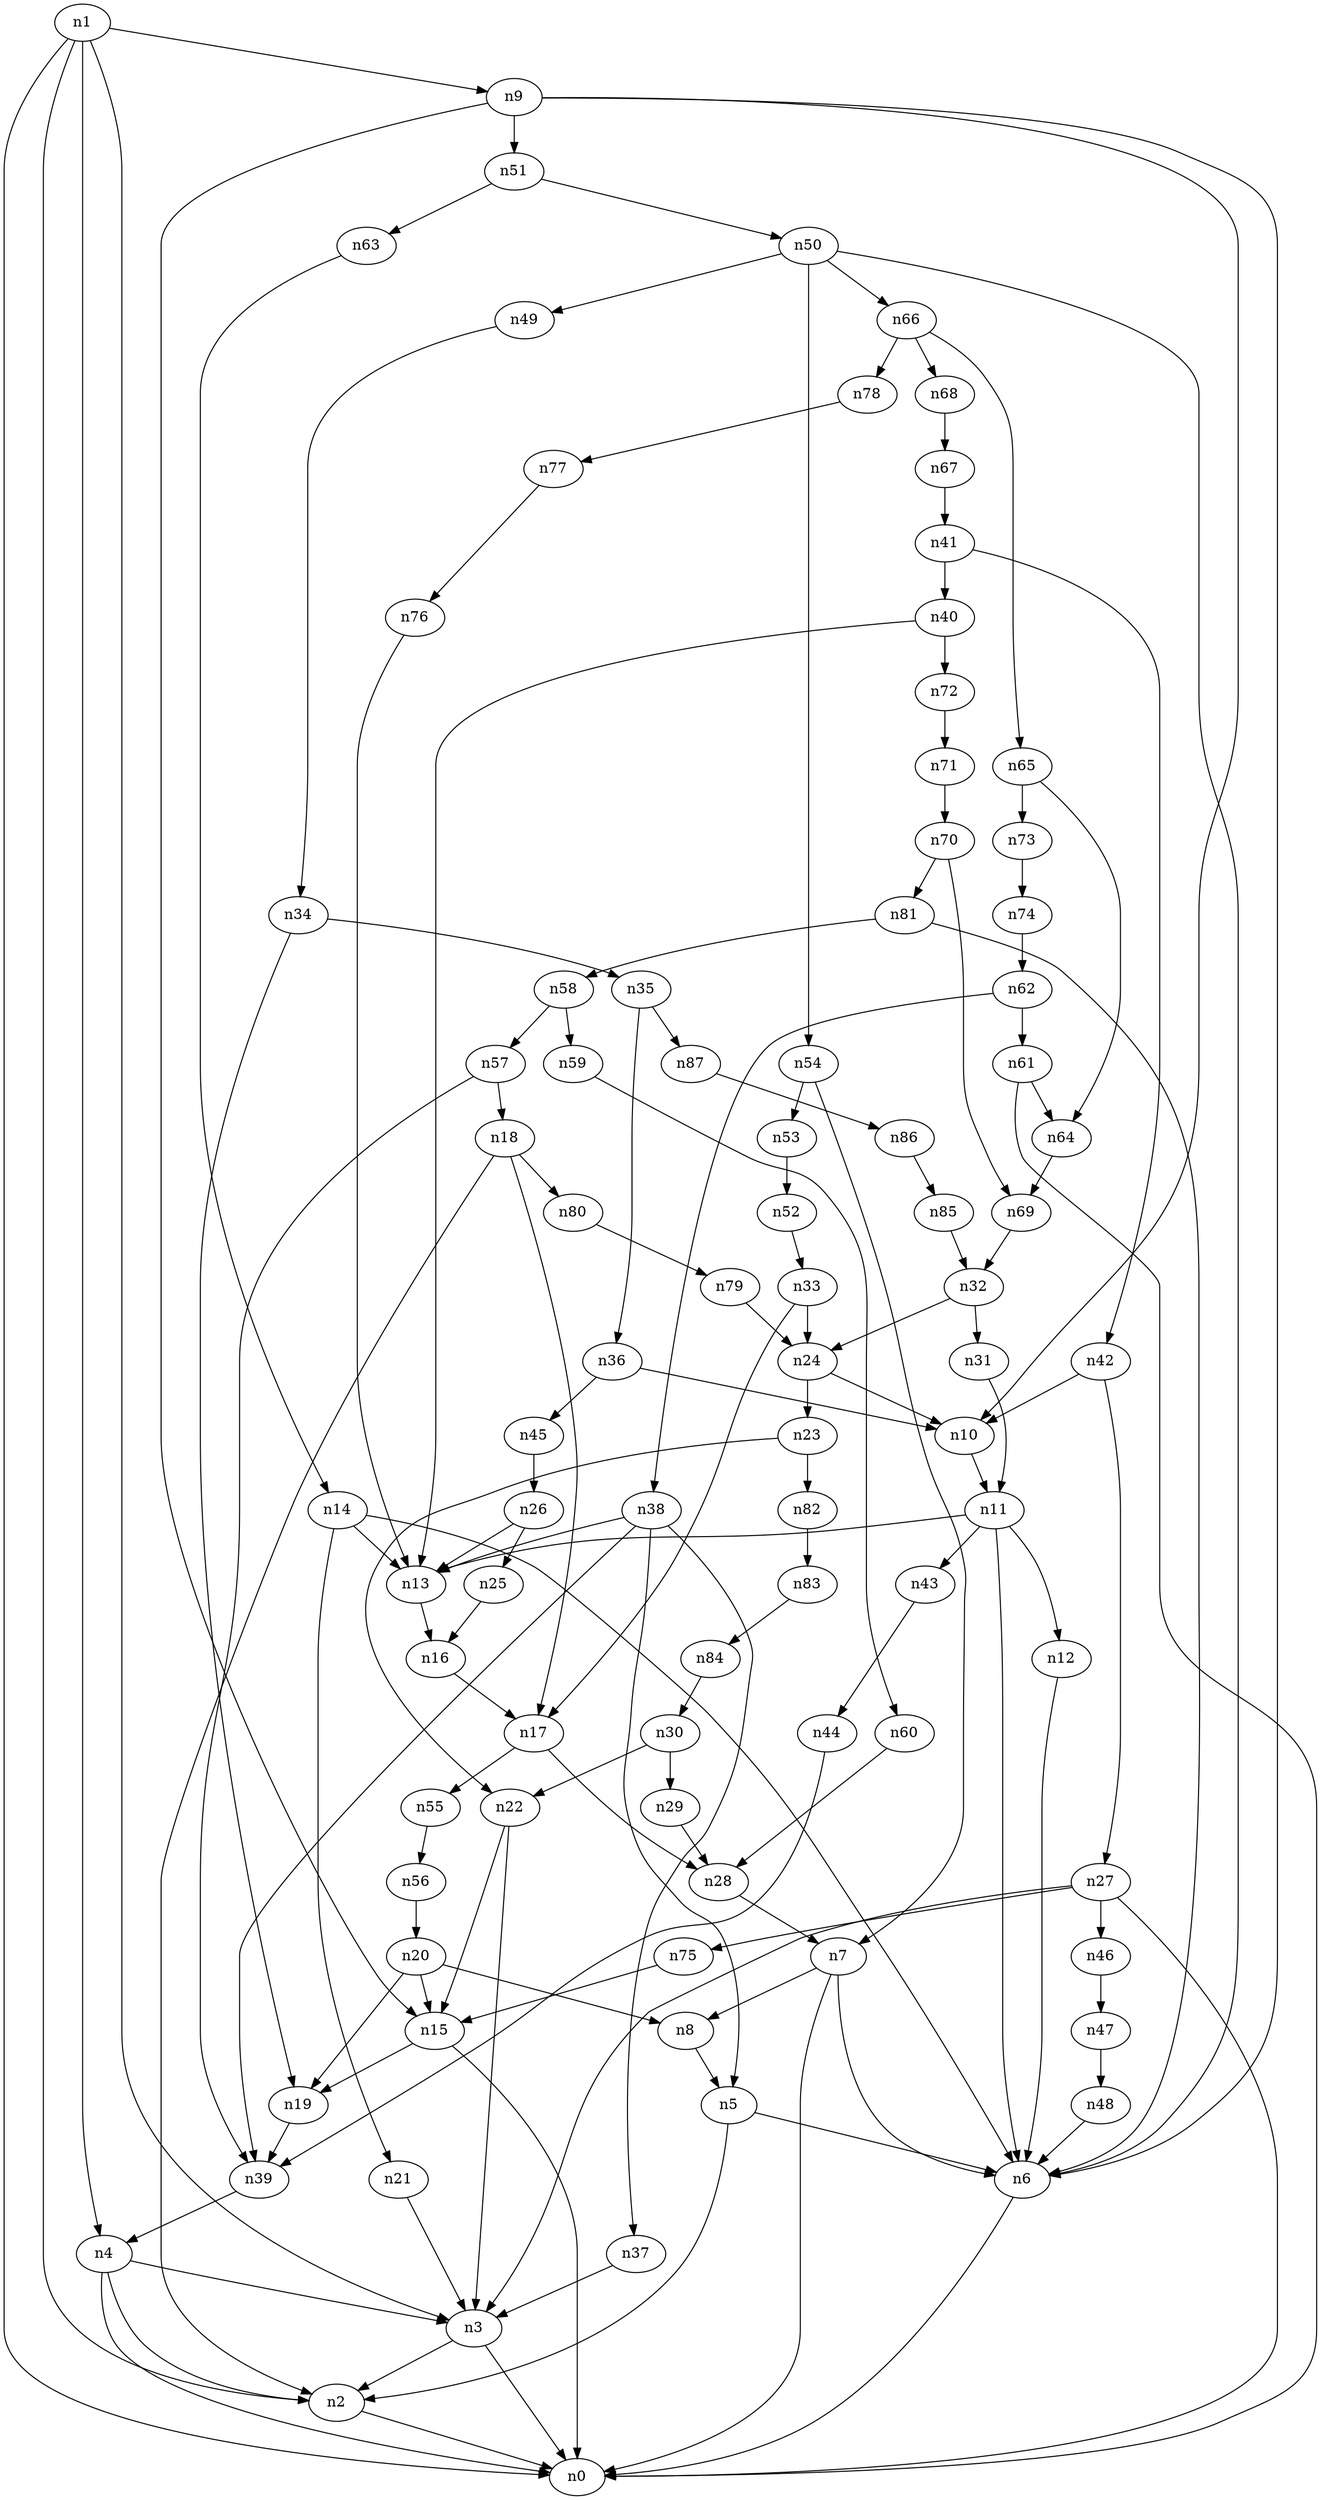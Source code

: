 digraph G {
	n1 -> n0	 [_graphml_id=e0];
	n1 -> n2	 [_graphml_id=e1];
	n1 -> n3	 [_graphml_id=e6];
	n1 -> n4	 [_graphml_id=e9];
	n1 -> n9	 [_graphml_id=e16];
	n2 -> n0	 [_graphml_id=e5];
	n3 -> n0	 [_graphml_id=e8];
	n3 -> n2	 [_graphml_id=e2];
	n4 -> n0	 [_graphml_id=e4];
	n4 -> n2	 [_graphml_id=e7];
	n4 -> n3	 [_graphml_id=e3];
	n5 -> n2	 [_graphml_id=e10];
	n5 -> n6	 [_graphml_id=e11];
	n6 -> n0	 [_graphml_id=e12];
	n7 -> n0	 [_graphml_id=e13];
	n7 -> n6	 [_graphml_id=e18];
	n7 -> n8	 [_graphml_id=e14];
	n8 -> n5	 [_graphml_id=e15];
	n9 -> n6	 [_graphml_id=e17];
	n9 -> n10	 [_graphml_id=e19];
	n9 -> n15	 [_graphml_id=e26];
	n9 -> n51	 [_graphml_id=e84];
	n10 -> n11	 [_graphml_id=e20];
	n11 -> n6	 [_graphml_id=e46];
	n11 -> n12	 [_graphml_id=e21];
	n11 -> n13	 [_graphml_id=e23];
	n11 -> n43	 [_graphml_id=e70];
	n12 -> n6	 [_graphml_id=e22];
	n13 -> n16	 [_graphml_id=e28];
	n14 -> n6	 [_graphml_id=e25];
	n14 -> n13	 [_graphml_id=e24];
	n14 -> n21	 [_graphml_id=e36];
	n15 -> n0	 [_graphml_id=e27];
	n15 -> n19	 [_graphml_id=e32];
	n16 -> n17	 [_graphml_id=e29];
	n17 -> n28	 [_graphml_id=e47];
	n17 -> n55	 [_graphml_id=e90];
	n18 -> n2	 [_graphml_id=e31];
	n18 -> n17	 [_graphml_id=e30];
	n18 -> n80	 [_graphml_id=e132];
	n19 -> n39	 [_graphml_id=e63];
	n20 -> n8	 [_graphml_id=e34];
	n20 -> n15	 [_graphml_id=e95];
	n20 -> n19	 [_graphml_id=e33];
	n21 -> n3	 [_graphml_id=e35];
	n22 -> n3	 [_graphml_id=e37];
	n22 -> n15	 [_graphml_id=e65];
	n23 -> n22	 [_graphml_id=e38];
	n23 -> n82	 [_graphml_id=e136];
	n24 -> n10	 [_graphml_id=e40];
	n24 -> n23	 [_graphml_id=e39];
	n25 -> n16	 [_graphml_id=e41];
	n26 -> n13	 [_graphml_id=e43];
	n26 -> n25	 [_graphml_id=e42];
	n27 -> n0	 [_graphml_id=e45];
	n27 -> n3	 [_graphml_id=e44];
	n27 -> n46	 [_graphml_id=e76];
	n27 -> n75	 [_graphml_id=e123];
	n28 -> n7	 [_graphml_id=e75];
	n29 -> n28	 [_graphml_id=e48];
	n30 -> n22	 [_graphml_id=e50];
	n30 -> n29	 [_graphml_id=e49];
	n31 -> n11	 [_graphml_id=e51];
	n32 -> n24	 [_graphml_id=e53];
	n32 -> n31	 [_graphml_id=e52];
	n33 -> n17	 [_graphml_id=e54];
	n33 -> n24	 [_graphml_id=e55];
	n34 -> n19	 [_graphml_id=e56];
	n34 -> n35	 [_graphml_id=e57];
	n35 -> n36	 [_graphml_id=e58];
	n35 -> n87	 [_graphml_id=e143];
	n36 -> n10	 [_graphml_id=e59];
	n36 -> n45	 [_graphml_id=e74];
	n37 -> n3	 [_graphml_id=e60];
	n38 -> n5	 [_graphml_id=e62];
	n38 -> n13	 [_graphml_id=e115];
	n38 -> n37	 [_graphml_id=e61];
	n38 -> n39	 [_graphml_id=e105];
	n39 -> n4	 [_graphml_id=e64];
	n40 -> n13	 [_graphml_id=e66];
	n40 -> n72	 [_graphml_id=e119];
	n41 -> n40	 [_graphml_id=e67];
	n41 -> n42	 [_graphml_id=e68];
	n42 -> n10	 [_graphml_id=e69];
	n42 -> n27	 [_graphml_id=e85];
	n43 -> n44	 [_graphml_id=e71];
	n44 -> n39	 [_graphml_id=e72];
	n45 -> n26	 [_graphml_id=e73];
	n46 -> n47	 [_graphml_id=e77];
	n47 -> n48	 [_graphml_id=e78];
	n48 -> n6	 [_graphml_id=e79];
	n49 -> n34	 [_graphml_id=e80];
	n50 -> n6	 [_graphml_id=e82];
	n50 -> n49	 [_graphml_id=e81];
	n50 -> n54	 [_graphml_id=e89];
	n50 -> n66	 [_graphml_id=e109];
	n51 -> n50	 [_graphml_id=e83];
	n51 -> n63	 [_graphml_id=e103];
	n52 -> n33	 [_graphml_id=e86];
	n53 -> n52	 [_graphml_id=e87];
	n54 -> n7	 [_graphml_id=e125];
	n54 -> n53	 [_graphml_id=e88];
	n55 -> n56	 [_graphml_id=e91];
	n56 -> n20	 [_graphml_id=e92];
	n57 -> n18	 [_graphml_id=e93];
	n57 -> n39	 [_graphml_id=e94];
	n58 -> n57	 [_graphml_id=e96];
	n58 -> n59	 [_graphml_id=e97];
	n59 -> n60	 [_graphml_id=e98];
	n60 -> n28	 [_graphml_id=e99];
	n61 -> n0	 [_graphml_id=e100];
	n61 -> n64	 [_graphml_id=e106];
	n62 -> n38	 [_graphml_id=e102];
	n62 -> n61	 [_graphml_id=e101];
	n63 -> n14	 [_graphml_id=e104];
	n64 -> n69	 [_graphml_id=e114];
	n65 -> n64	 [_graphml_id=e107];
	n65 -> n73	 [_graphml_id=e120];
	n66 -> n65	 [_graphml_id=e108];
	n66 -> n68	 [_graphml_id=e112];
	n66 -> n78	 [_graphml_id=e129];
	n67 -> n41	 [_graphml_id=e110];
	n68 -> n67	 [_graphml_id=e111];
	n69 -> n32	 [_graphml_id=e113];
	n70 -> n69	 [_graphml_id=e116];
	n70 -> n81	 [_graphml_id=e133];
	n71 -> n70	 [_graphml_id=e117];
	n72 -> n71	 [_graphml_id=e118];
	n73 -> n74	 [_graphml_id=e121];
	n74 -> n62	 [_graphml_id=e122];
	n75 -> n15	 [_graphml_id=e124];
	n76 -> n13	 [_graphml_id=e126];
	n77 -> n76	 [_graphml_id=e127];
	n78 -> n77	 [_graphml_id=e128];
	n79 -> n24	 [_graphml_id=e130];
	n80 -> n79	 [_graphml_id=e131];
	n81 -> n6	 [_graphml_id=e134];
	n81 -> n58	 [_graphml_id=e135];
	n82 -> n83	 [_graphml_id=e137];
	n83 -> n84	 [_graphml_id=e138];
	n84 -> n30	 [_graphml_id=e139];
	n85 -> n32	 [_graphml_id=e140];
	n86 -> n85	 [_graphml_id=e141];
	n87 -> n86	 [_graphml_id=e142];
}
